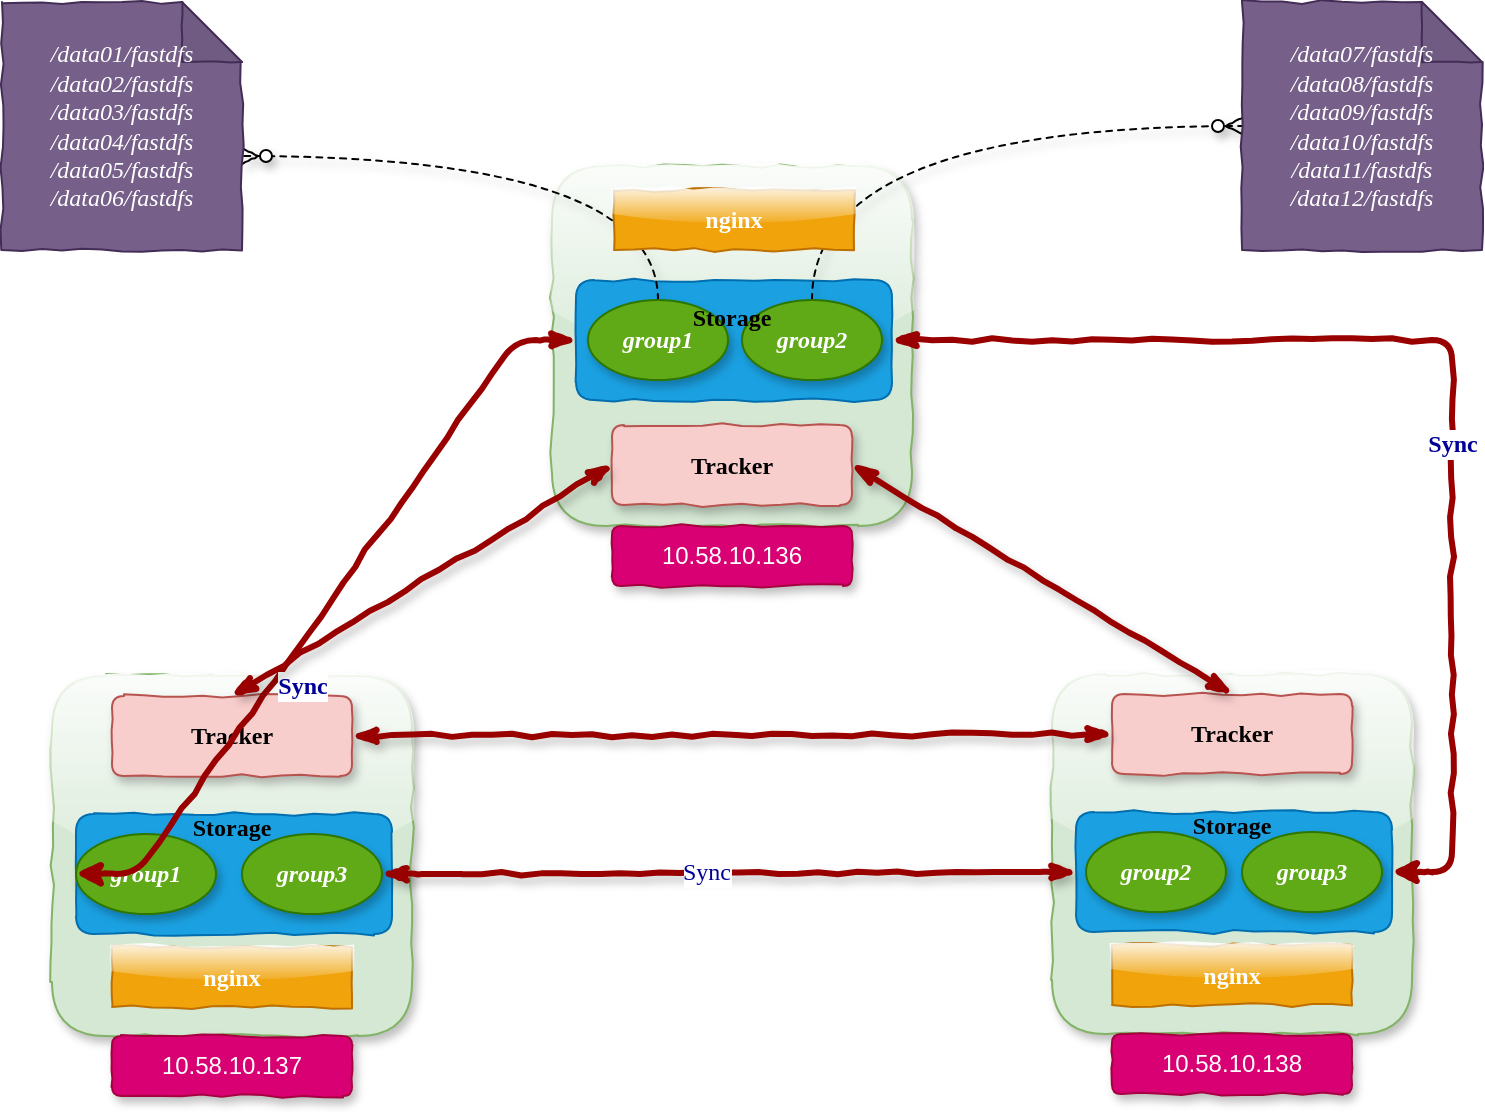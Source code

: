 <mxfile version="10.6.9" type="github"><diagram id="prKgKRym_bHyJHY7n_IB" name="第 1 页"><mxGraphModel dx="918" dy="1784" grid="1" gridSize="10" guides="1" tooltips="1" connect="1" arrows="1" fold="1" page="1" pageScale="1" pageWidth="827" pageHeight="1169" math="0" shadow="0"><root><mxCell id="0"/><mxCell id="1" parent="0"/><mxCell id="e_PzDNeOcrezrPEF-8YQ-1" value="" style="whiteSpace=wrap;html=1;aspect=fixed;fillColor=#d5e8d4;strokeColor=#82b366;rounded=1;shadow=1;comic=1;glass=1;" vertex="1" parent="1"><mxGeometry x="310" y="-959" width="180" height="180" as="geometry"/></mxCell><mxCell id="e_PzDNeOcrezrPEF-8YQ-7" value="" style="rounded=1;whiteSpace=wrap;html=1;fillColor=#1ba1e2;strokeColor=#006EAF;fontColor=#ffffff;comic=1;" vertex="1" parent="1"><mxGeometry x="322" y="-902" width="158" height="60" as="geometry"/></mxCell><mxCell id="e_PzDNeOcrezrPEF-8YQ-2" value="10.58.10.136" style="rounded=1;whiteSpace=wrap;html=1;fillColor=#d80073;strokeColor=#A50040;fontColor=#ffffff;shadow=1;comic=1;" vertex="1" parent="1"><mxGeometry x="340" y="-779" width="120" height="30" as="geometry"/></mxCell><mxCell id="e_PzDNeOcrezrPEF-8YQ-3" value="Tracker" style="rounded=1;whiteSpace=wrap;html=1;fillColor=#f8cecc;strokeColor=#b85450;shadow=1;comic=1;fontStyle=1;fontFamily=Comic Sans MS;" vertex="1" parent="1"><mxGeometry x="340" y="-829.5" width="120" height="40" as="geometry"/></mxCell><mxCell id="e_PzDNeOcrezrPEF-8YQ-34" style="rounded=0;orthogonalLoop=1;jettySize=auto;html=1;exitX=0.5;exitY=0;exitDx=0;exitDy=0;entryX=0;entryY=0;entryDx=120;entryDy=77;entryPerimeter=0;fontFamily=Comic Sans MS;edgeStyle=orthogonalEdgeStyle;curved=1;dashed=1;endArrow=ERzeroToMany;endFill=1;shadow=1;comic=1;" edge="1" parent="1" source="e_PzDNeOcrezrPEF-8YQ-5" target="e_PzDNeOcrezrPEF-8YQ-30"><mxGeometry relative="1" as="geometry"/></mxCell><mxCell id="e_PzDNeOcrezrPEF-8YQ-5" value="group1" style="ellipse;whiteSpace=wrap;html=1;fillColor=#60a917;strokeColor=#2D7600;fontColor=#ffffff;shadow=1;fontStyle=3;fontFamily=Comic Sans MS;" vertex="1" parent="1"><mxGeometry x="328" y="-892" width="70" height="40" as="geometry"/></mxCell><mxCell id="e_PzDNeOcrezrPEF-8YQ-36" style="rounded=0;orthogonalLoop=1;jettySize=auto;html=1;entryX=0;entryY=0.5;entryDx=0;entryDy=0;entryPerimeter=0;fontFamily=Comic Sans MS;exitX=0.5;exitY=0;exitDx=0;exitDy=0;edgeStyle=orthogonalEdgeStyle;curved=1;dashed=1;startArrow=none;startFill=0;endArrow=ERzeroToMany;endFill=1;comic=1;shadow=1;" edge="1" parent="1" source="e_PzDNeOcrezrPEF-8YQ-6" target="e_PzDNeOcrezrPEF-8YQ-28"><mxGeometry relative="1" as="geometry"/></mxCell><mxCell id="e_PzDNeOcrezrPEF-8YQ-6" value="group2" style="ellipse;whiteSpace=wrap;html=1;fillColor=#60a917;strokeColor=#2D7600;fontColor=#ffffff;shadow=1;fontStyle=3;fontFamily=Comic Sans MS;" vertex="1" parent="1"><mxGeometry x="405" y="-892" width="70" height="40" as="geometry"/></mxCell><mxCell id="e_PzDNeOcrezrPEF-8YQ-8" value="Storage" style="text;html=1;strokeColor=none;fillColor=none;align=center;verticalAlign=middle;whiteSpace=wrap;rounded=0;fontFamily=Comic Sans MS;fontStyle=1" vertex="1" parent="1"><mxGeometry x="380" y="-893" width="40" height="20" as="geometry"/></mxCell><mxCell id="e_PzDNeOcrezrPEF-8YQ-10" value="nginx" style="rounded=0;whiteSpace=wrap;html=1;fillColor=#f0a30a;strokeColor=#BD7000;fontColor=#ffffff;fontFamily=Comic Sans MS;fontStyle=1;comic=1;glass=1;" vertex="1" parent="1"><mxGeometry x="341" y="-947" width="120" height="30" as="geometry"/></mxCell><mxCell id="e_PzDNeOcrezrPEF-8YQ-12" value="" style="whiteSpace=wrap;html=1;aspect=fixed;fillColor=#d5e8d4;strokeColor=#82b366;rounded=1;glass=1;shadow=1;comic=1;" vertex="1" parent="1"><mxGeometry x="60" y="-704" width="180" height="180" as="geometry"/></mxCell><mxCell id="e_PzDNeOcrezrPEF-8YQ-13" value="" style="rounded=1;whiteSpace=wrap;html=1;fillColor=#1ba1e2;strokeColor=#006EAF;fontColor=#ffffff;comic=1;" vertex="1" parent="1"><mxGeometry x="72" y="-635" width="158" height="60" as="geometry"/></mxCell><mxCell id="e_PzDNeOcrezrPEF-8YQ-14" value="10.58.10.137" style="rounded=1;whiteSpace=wrap;html=1;fillColor=#d80073;strokeColor=#A50040;fontColor=#ffffff;comic=1;shadow=1;" vertex="1" parent="1"><mxGeometry x="90" y="-524" width="120" height="30" as="geometry"/></mxCell><mxCell id="e_PzDNeOcrezrPEF-8YQ-15" value="Tracker" style="rounded=1;whiteSpace=wrap;html=1;fillColor=#f8cecc;strokeColor=#b85450;shadow=1;comic=1;portConstraintRotation=1;fontStyle=1;fontFamily=Comic Sans MS;" vertex="1" parent="1"><mxGeometry x="90" y="-694" width="120" height="40" as="geometry"/></mxCell><mxCell id="e_PzDNeOcrezrPEF-8YQ-16" value="group1" style="ellipse;whiteSpace=wrap;html=1;fillColor=#60a917;strokeColor=#2D7600;fontColor=#ffffff;shadow=1;fontFamily=Comic Sans MS;fontStyle=3" vertex="1" parent="1"><mxGeometry x="72" y="-625" width="70" height="40" as="geometry"/></mxCell><mxCell id="e_PzDNeOcrezrPEF-8YQ-17" value="group3" style="ellipse;whiteSpace=wrap;html=1;fillColor=#60a917;strokeColor=#2D7600;fontColor=#ffffff;shadow=1;fontFamily=Comic Sans MS;fontStyle=3" vertex="1" parent="1"><mxGeometry x="155" y="-625" width="70" height="40" as="geometry"/></mxCell><mxCell id="e_PzDNeOcrezrPEF-8YQ-18" value="Storage" style="text;html=1;strokeColor=none;fillColor=none;align=center;verticalAlign=middle;whiteSpace=wrap;rounded=0;fontFamily=Comic Sans MS;fontStyle=1" vertex="1" parent="1"><mxGeometry x="130" y="-638" width="40" height="20" as="geometry"/></mxCell><mxCell id="e_PzDNeOcrezrPEF-8YQ-19" value="nginx" style="rounded=0;whiteSpace=wrap;html=1;fillColor=#f0a30a;strokeColor=#BD7000;fontColor=#ffffff;fontFamily=Comic Sans MS;fontStyle=1;comic=1;shadow=0;glass=1;" vertex="1" parent="1"><mxGeometry x="90" y="-568.5" width="120" height="30" as="geometry"/></mxCell><mxCell id="e_PzDNeOcrezrPEF-8YQ-20" value="" style="whiteSpace=wrap;html=1;aspect=fixed;fillColor=#d5e8d4;strokeColor=#82b366;rounded=1;shadow=1;comic=1;glass=1;" vertex="1" parent="1"><mxGeometry x="560" y="-705" width="180" height="180" as="geometry"/></mxCell><mxCell id="e_PzDNeOcrezrPEF-8YQ-21" value="" style="rounded=1;whiteSpace=wrap;html=1;fillColor=#1ba1e2;strokeColor=#006EAF;fontColor=#ffffff;comic=1;" vertex="1" parent="1"><mxGeometry x="572" y="-636" width="158" height="60" as="geometry"/></mxCell><mxCell id="e_PzDNeOcrezrPEF-8YQ-22" value="10.58.10.138" style="rounded=1;whiteSpace=wrap;html=1;fillColor=#d80073;strokeColor=#A50040;fontColor=#ffffff;shadow=1;comic=1;" vertex="1" parent="1"><mxGeometry x="590" y="-525" width="120" height="30" as="geometry"/></mxCell><mxCell id="e_PzDNeOcrezrPEF-8YQ-23" value="Tracker" style="rounded=1;whiteSpace=wrap;html=1;fillColor=#f8cecc;strokeColor=#b85450;shadow=1;comic=1;fontStyle=1;fontFamily=Comic Sans MS;" vertex="1" parent="1"><mxGeometry x="590" y="-695" width="120" height="40" as="geometry"/></mxCell><mxCell id="e_PzDNeOcrezrPEF-8YQ-24" value="group2" style="ellipse;whiteSpace=wrap;html=1;fillColor=#60a917;strokeColor=#2D7600;fontColor=#ffffff;shadow=1;fontFamily=Comic Sans MS;fontStyle=3" vertex="1" parent="1"><mxGeometry x="577" y="-626" width="70" height="40" as="geometry"/></mxCell><mxCell id="e_PzDNeOcrezrPEF-8YQ-25" value="group3" style="ellipse;whiteSpace=wrap;html=1;fillColor=#60a917;strokeColor=#2D7600;fontColor=#ffffff;shadow=1;fontFamily=Comic Sans MS;fontStyle=3" vertex="1" parent="1"><mxGeometry x="655" y="-626" width="70" height="40" as="geometry"/></mxCell><mxCell id="e_PzDNeOcrezrPEF-8YQ-26" value="Storage" style="text;html=1;strokeColor=none;fillColor=none;align=center;verticalAlign=middle;whiteSpace=wrap;rounded=0;fontFamily=Comic Sans MS;fontStyle=1" vertex="1" parent="1"><mxGeometry x="630" y="-639" width="40" height="20" as="geometry"/></mxCell><mxCell id="e_PzDNeOcrezrPEF-8YQ-27" value="nginx" style="rounded=0;whiteSpace=wrap;html=1;fillColor=#f0a30a;strokeColor=#BD7000;fontColor=#ffffff;fontFamily=Comic Sans MS;fontStyle=1;comic=1;glass=1;" vertex="1" parent="1"><mxGeometry x="590" y="-569.5" width="120" height="30" as="geometry"/></mxCell><mxCell id="e_PzDNeOcrezrPEF-8YQ-28" value="/data07/fastdfs&lt;br&gt;/data08/fastdfs&lt;br&gt;/data09/fastdfs&lt;br&gt;/data10/fastdfs&lt;br&gt;/data11/fastdfs&lt;br&gt;/data12/fastdfs&lt;br&gt;" style="shape=note;whiteSpace=wrap;html=1;backgroundOutline=1;darkOpacity=0.05;fillColor=#76608a;strokeColor=#432D57;fontColor=#ffffff;fontFamily=Comic Sans MS;fontStyle=2;align=center;comic=1;" vertex="1" parent="1"><mxGeometry x="655" y="-1041" width="120" height="124" as="geometry"/></mxCell><mxCell id="e_PzDNeOcrezrPEF-8YQ-30" value="/data01/fastdfs&lt;br&gt;/data02/fastdfs&lt;br&gt;/data03/fastdfs&lt;br&gt;/data04/fastdfs&lt;br&gt;/data05/fastdfs&lt;br&gt;/data06/fastdfs&lt;br&gt;" style="shape=note;whiteSpace=wrap;html=1;backgroundOutline=1;darkOpacity=0.05;fillColor=#76608a;strokeColor=#432D57;fontColor=#ffffff;fontFamily=Comic Sans MS;fontStyle=2;align=center;comic=1;" vertex="1" parent="1"><mxGeometry x="35" y="-1041" width="120" height="124" as="geometry"/></mxCell><mxCell id="e_PzDNeOcrezrPEF-8YQ-37" style="rounded=1;orthogonalLoop=1;jettySize=auto;html=1;entryX=0;entryY=0.5;entryDx=0;entryDy=0;fontFamily=Comic Sans MS;fontColor=#000099;strokeWidth=3;strokeColor=#990000;comic=1;startArrow=classicThin;startFill=1;edgeStyle=entityRelationEdgeStyle;" edge="1" parent="1" source="e_PzDNeOcrezrPEF-8YQ-7" target="e_PzDNeOcrezrPEF-8YQ-16"><mxGeometry relative="1" as="geometry"/></mxCell><mxCell id="e_PzDNeOcrezrPEF-8YQ-41" value="&lt;b&gt;Sync&lt;/b&gt;" style="text;html=1;resizable=0;points=[];align=center;verticalAlign=middle;labelBackgroundColor=#ffffff;fontFamily=Comic Sans MS;fontColor=#000099;" vertex="1" connectable="0" parent="e_PzDNeOcrezrPEF-8YQ-37"><mxGeometry x="-0.078" relative="1" as="geometry"><mxPoint x="-21" y="51.5" as="offset"/></mxGeometry></mxCell><mxCell id="e_PzDNeOcrezrPEF-8YQ-38" style="edgeStyle=elbowEdgeStyle;rounded=1;orthogonalLoop=1;jettySize=auto;html=1;entryX=1;entryY=0.5;entryDx=0;entryDy=0;fontFamily=Comic Sans MS;exitX=1;exitY=0.5;exitDx=0;exitDy=0;strokeWidth=3;strokeColor=#990000;comic=1;startArrow=classicThin;startFill=1;" edge="1" parent="1" source="e_PzDNeOcrezrPEF-8YQ-7" target="e_PzDNeOcrezrPEF-8YQ-21"><mxGeometry relative="1" as="geometry"><Array as="points"><mxPoint x="760" y="-725"/></Array></mxGeometry></mxCell><mxCell id="e_PzDNeOcrezrPEF-8YQ-39" value="&lt;b&gt;Sync&lt;/b&gt;" style="text;html=1;resizable=0;points=[];align=center;verticalAlign=middle;labelBackgroundColor=#ffffff;fontFamily=Comic Sans MS;fontColor=#000099;" vertex="1" connectable="0" parent="e_PzDNeOcrezrPEF-8YQ-38"><mxGeometry x="-0.104" relative="1" as="geometry"><mxPoint x="22" y="51.5" as="offset"/></mxGeometry></mxCell><mxCell id="e_PzDNeOcrezrPEF-8YQ-43" style="edgeStyle=entityRelationEdgeStyle;rounded=1;comic=1;orthogonalLoop=1;jettySize=auto;html=1;shadow=1;startArrow=classicThin;startFill=1;endArrow=classicThin;endFill=1;strokeColor=#990000;strokeWidth=3;fontFamily=Comic Sans MS;fontColor=#000099;" edge="1" parent="1" source="e_PzDNeOcrezrPEF-8YQ-17" target="e_PzDNeOcrezrPEF-8YQ-21"><mxGeometry relative="1" as="geometry"/></mxCell><mxCell id="e_PzDNeOcrezrPEF-8YQ-46" value="Sync" style="text;html=1;resizable=0;points=[];align=center;verticalAlign=middle;labelBackgroundColor=#ffffff;fontFamily=Comic Sans MS;fontColor=#000099;" vertex="1" connectable="0" parent="e_PzDNeOcrezrPEF-8YQ-43"><mxGeometry x="-0.066" y="1" relative="1" as="geometry"><mxPoint as="offset"/></mxGeometry></mxCell><mxCell id="e_PzDNeOcrezrPEF-8YQ-47" style="rounded=1;comic=1;orthogonalLoop=1;jettySize=auto;html=1;exitX=0;exitY=0.5;exitDx=0;exitDy=0;entryX=0.5;entryY=0;entryDx=0;entryDy=0;shadow=1;startArrow=classicThin;startFill=1;endArrow=classicThin;endFill=1;strokeColor=#990000;strokeWidth=3;fontFamily=Comic Sans MS;fontColor=#000099;" edge="1" parent="1" source="e_PzDNeOcrezrPEF-8YQ-3" target="e_PzDNeOcrezrPEF-8YQ-15"><mxGeometry relative="1" as="geometry"/></mxCell><mxCell id="e_PzDNeOcrezrPEF-8YQ-48" style="rounded=1;comic=1;orthogonalLoop=1;jettySize=auto;html=1;exitX=1;exitY=0.5;exitDx=0;exitDy=0;entryX=0.5;entryY=0;entryDx=0;entryDy=0;shadow=1;startArrow=classicThin;startFill=1;endArrow=classicThin;endFill=1;strokeColor=#990000;strokeWidth=3;fontFamily=Comic Sans MS;fontColor=#000099;" edge="1" parent="1" source="e_PzDNeOcrezrPEF-8YQ-3" target="e_PzDNeOcrezrPEF-8YQ-23"><mxGeometry relative="1" as="geometry"><mxPoint x="450" y="-800" as="sourcePoint"/><mxPoint x="260" y="-685" as="targetPoint"/></mxGeometry></mxCell><mxCell id="e_PzDNeOcrezrPEF-8YQ-49" style="rounded=1;comic=1;orthogonalLoop=1;jettySize=auto;html=1;exitX=1;exitY=0.5;exitDx=0;exitDy=0;entryX=0;entryY=0.5;entryDx=0;entryDy=0;shadow=1;startArrow=classicThin;startFill=1;endArrow=classicThin;endFill=1;strokeColor=#990000;strokeWidth=3;fontFamily=Comic Sans MS;fontColor=#000099;" edge="1" parent="1" source="e_PzDNeOcrezrPEF-8YQ-15" target="e_PzDNeOcrezrPEF-8YQ-23"><mxGeometry relative="1" as="geometry"><mxPoint x="360" y="-789" as="sourcePoint"/><mxPoint x="170" y="-674" as="targetPoint"/></mxGeometry></mxCell></root></mxGraphModel></diagram></mxfile>